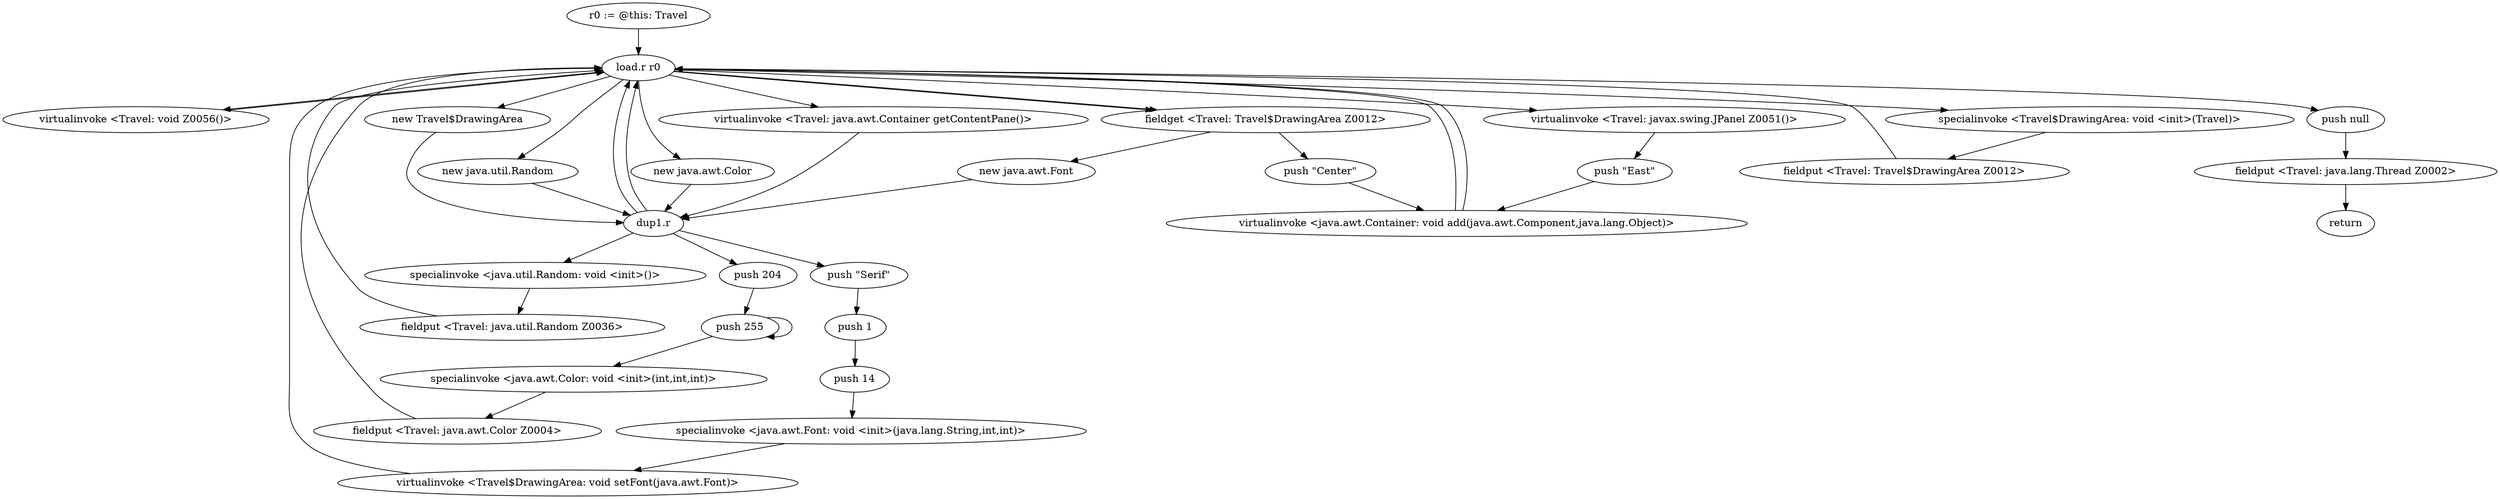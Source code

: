 digraph "" {
    "r0 := @this: Travel"
    "load.r r0"
    "r0 := @this: Travel"->"load.r r0";
    "virtualinvoke <Travel: void Z0056()>"
    "load.r r0"->"virtualinvoke <Travel: void Z0056()>";
    "virtualinvoke <Travel: void Z0056()>"->"load.r r0";
    "new java.util.Random"
    "load.r r0"->"new java.util.Random";
    "dup1.r"
    "new java.util.Random"->"dup1.r";
    "specialinvoke <java.util.Random: void <init>()>"
    "dup1.r"->"specialinvoke <java.util.Random: void <init>()>";
    "fieldput <Travel: java.util.Random Z0036>"
    "specialinvoke <java.util.Random: void <init>()>"->"fieldput <Travel: java.util.Random Z0036>";
    "fieldput <Travel: java.util.Random Z0036>"->"load.r r0";
    "new java.awt.Color"
    "load.r r0"->"new java.awt.Color";
    "new java.awt.Color"->"dup1.r";
    "push 204"
    "dup1.r"->"push 204";
    "push 255"
    "push 204"->"push 255";
    "push 255"->"push 255";
    "specialinvoke <java.awt.Color: void <init>(int,int,int)>"
    "push 255"->"specialinvoke <java.awt.Color: void <init>(int,int,int)>";
    "fieldput <Travel: java.awt.Color Z0004>"
    "specialinvoke <java.awt.Color: void <init>(int,int,int)>"->"fieldput <Travel: java.awt.Color Z0004>";
    "fieldput <Travel: java.awt.Color Z0004>"->"load.r r0";
    "virtualinvoke <Travel: java.awt.Container getContentPane()>"
    "load.r r0"->"virtualinvoke <Travel: java.awt.Container getContentPane()>";
    "virtualinvoke <Travel: java.awt.Container getContentPane()>"->"dup1.r";
    "dup1.r"->"load.r r0";
    "virtualinvoke <Travel: javax.swing.JPanel Z0051()>"
    "load.r r0"->"virtualinvoke <Travel: javax.swing.JPanel Z0051()>";
    "push \"East\""
    "virtualinvoke <Travel: javax.swing.JPanel Z0051()>"->"push \"East\"";
    "virtualinvoke <java.awt.Container: void add(java.awt.Component,java.lang.Object)>"
    "push \"East\""->"virtualinvoke <java.awt.Container: void add(java.awt.Component,java.lang.Object)>";
    "virtualinvoke <java.awt.Container: void add(java.awt.Component,java.lang.Object)>"->"load.r r0";
    "new Travel$DrawingArea"
    "load.r r0"->"new Travel$DrawingArea";
    "new Travel$DrawingArea"->"dup1.r";
    "dup1.r"->"load.r r0";
    "specialinvoke <Travel$DrawingArea: void <init>(Travel)>"
    "load.r r0"->"specialinvoke <Travel$DrawingArea: void <init>(Travel)>";
    "fieldput <Travel: Travel$DrawingArea Z0012>"
    "specialinvoke <Travel$DrawingArea: void <init>(Travel)>"->"fieldput <Travel: Travel$DrawingArea Z0012>";
    "fieldput <Travel: Travel$DrawingArea Z0012>"->"load.r r0";
    "fieldget <Travel: Travel$DrawingArea Z0012>"
    "load.r r0"->"fieldget <Travel: Travel$DrawingArea Z0012>";
    "new java.awt.Font"
    "fieldget <Travel: Travel$DrawingArea Z0012>"->"new java.awt.Font";
    "new java.awt.Font"->"dup1.r";
    "push \"Serif\""
    "dup1.r"->"push \"Serif\"";
    "push 1"
    "push \"Serif\""->"push 1";
    "push 14"
    "push 1"->"push 14";
    "specialinvoke <java.awt.Font: void <init>(java.lang.String,int,int)>"
    "push 14"->"specialinvoke <java.awt.Font: void <init>(java.lang.String,int,int)>";
    "virtualinvoke <Travel$DrawingArea: void setFont(java.awt.Font)>"
    "specialinvoke <java.awt.Font: void <init>(java.lang.String,int,int)>"->"virtualinvoke <Travel$DrawingArea: void setFont(java.awt.Font)>";
    "virtualinvoke <Travel$DrawingArea: void setFont(java.awt.Font)>"->"load.r r0";
    "load.r r0"->"fieldget <Travel: Travel$DrawingArea Z0012>";
    "push \"Center\""
    "fieldget <Travel: Travel$DrawingArea Z0012>"->"push \"Center\"";
    "push \"Center\""->"virtualinvoke <java.awt.Container: void add(java.awt.Component,java.lang.Object)>";
    "virtualinvoke <java.awt.Container: void add(java.awt.Component,java.lang.Object)>"->"load.r r0";
    "push null"
    "load.r r0"->"push null";
    "fieldput <Travel: java.lang.Thread Z0002>"
    "push null"->"fieldput <Travel: java.lang.Thread Z0002>";
    "return"
    "fieldput <Travel: java.lang.Thread Z0002>"->"return";
}
